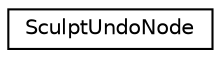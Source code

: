 digraph G
{
  edge [fontname="Helvetica",fontsize="10",labelfontname="Helvetica",labelfontsize="10"];
  node [fontname="Helvetica",fontsize="10",shape=record];
  rankdir=LR;
  Node1 [label="SculptUndoNode",height=0.2,width=0.4,color="black", fillcolor="white", style="filled",URL="$de/dd2/structSculptUndoNode.html"];
}

